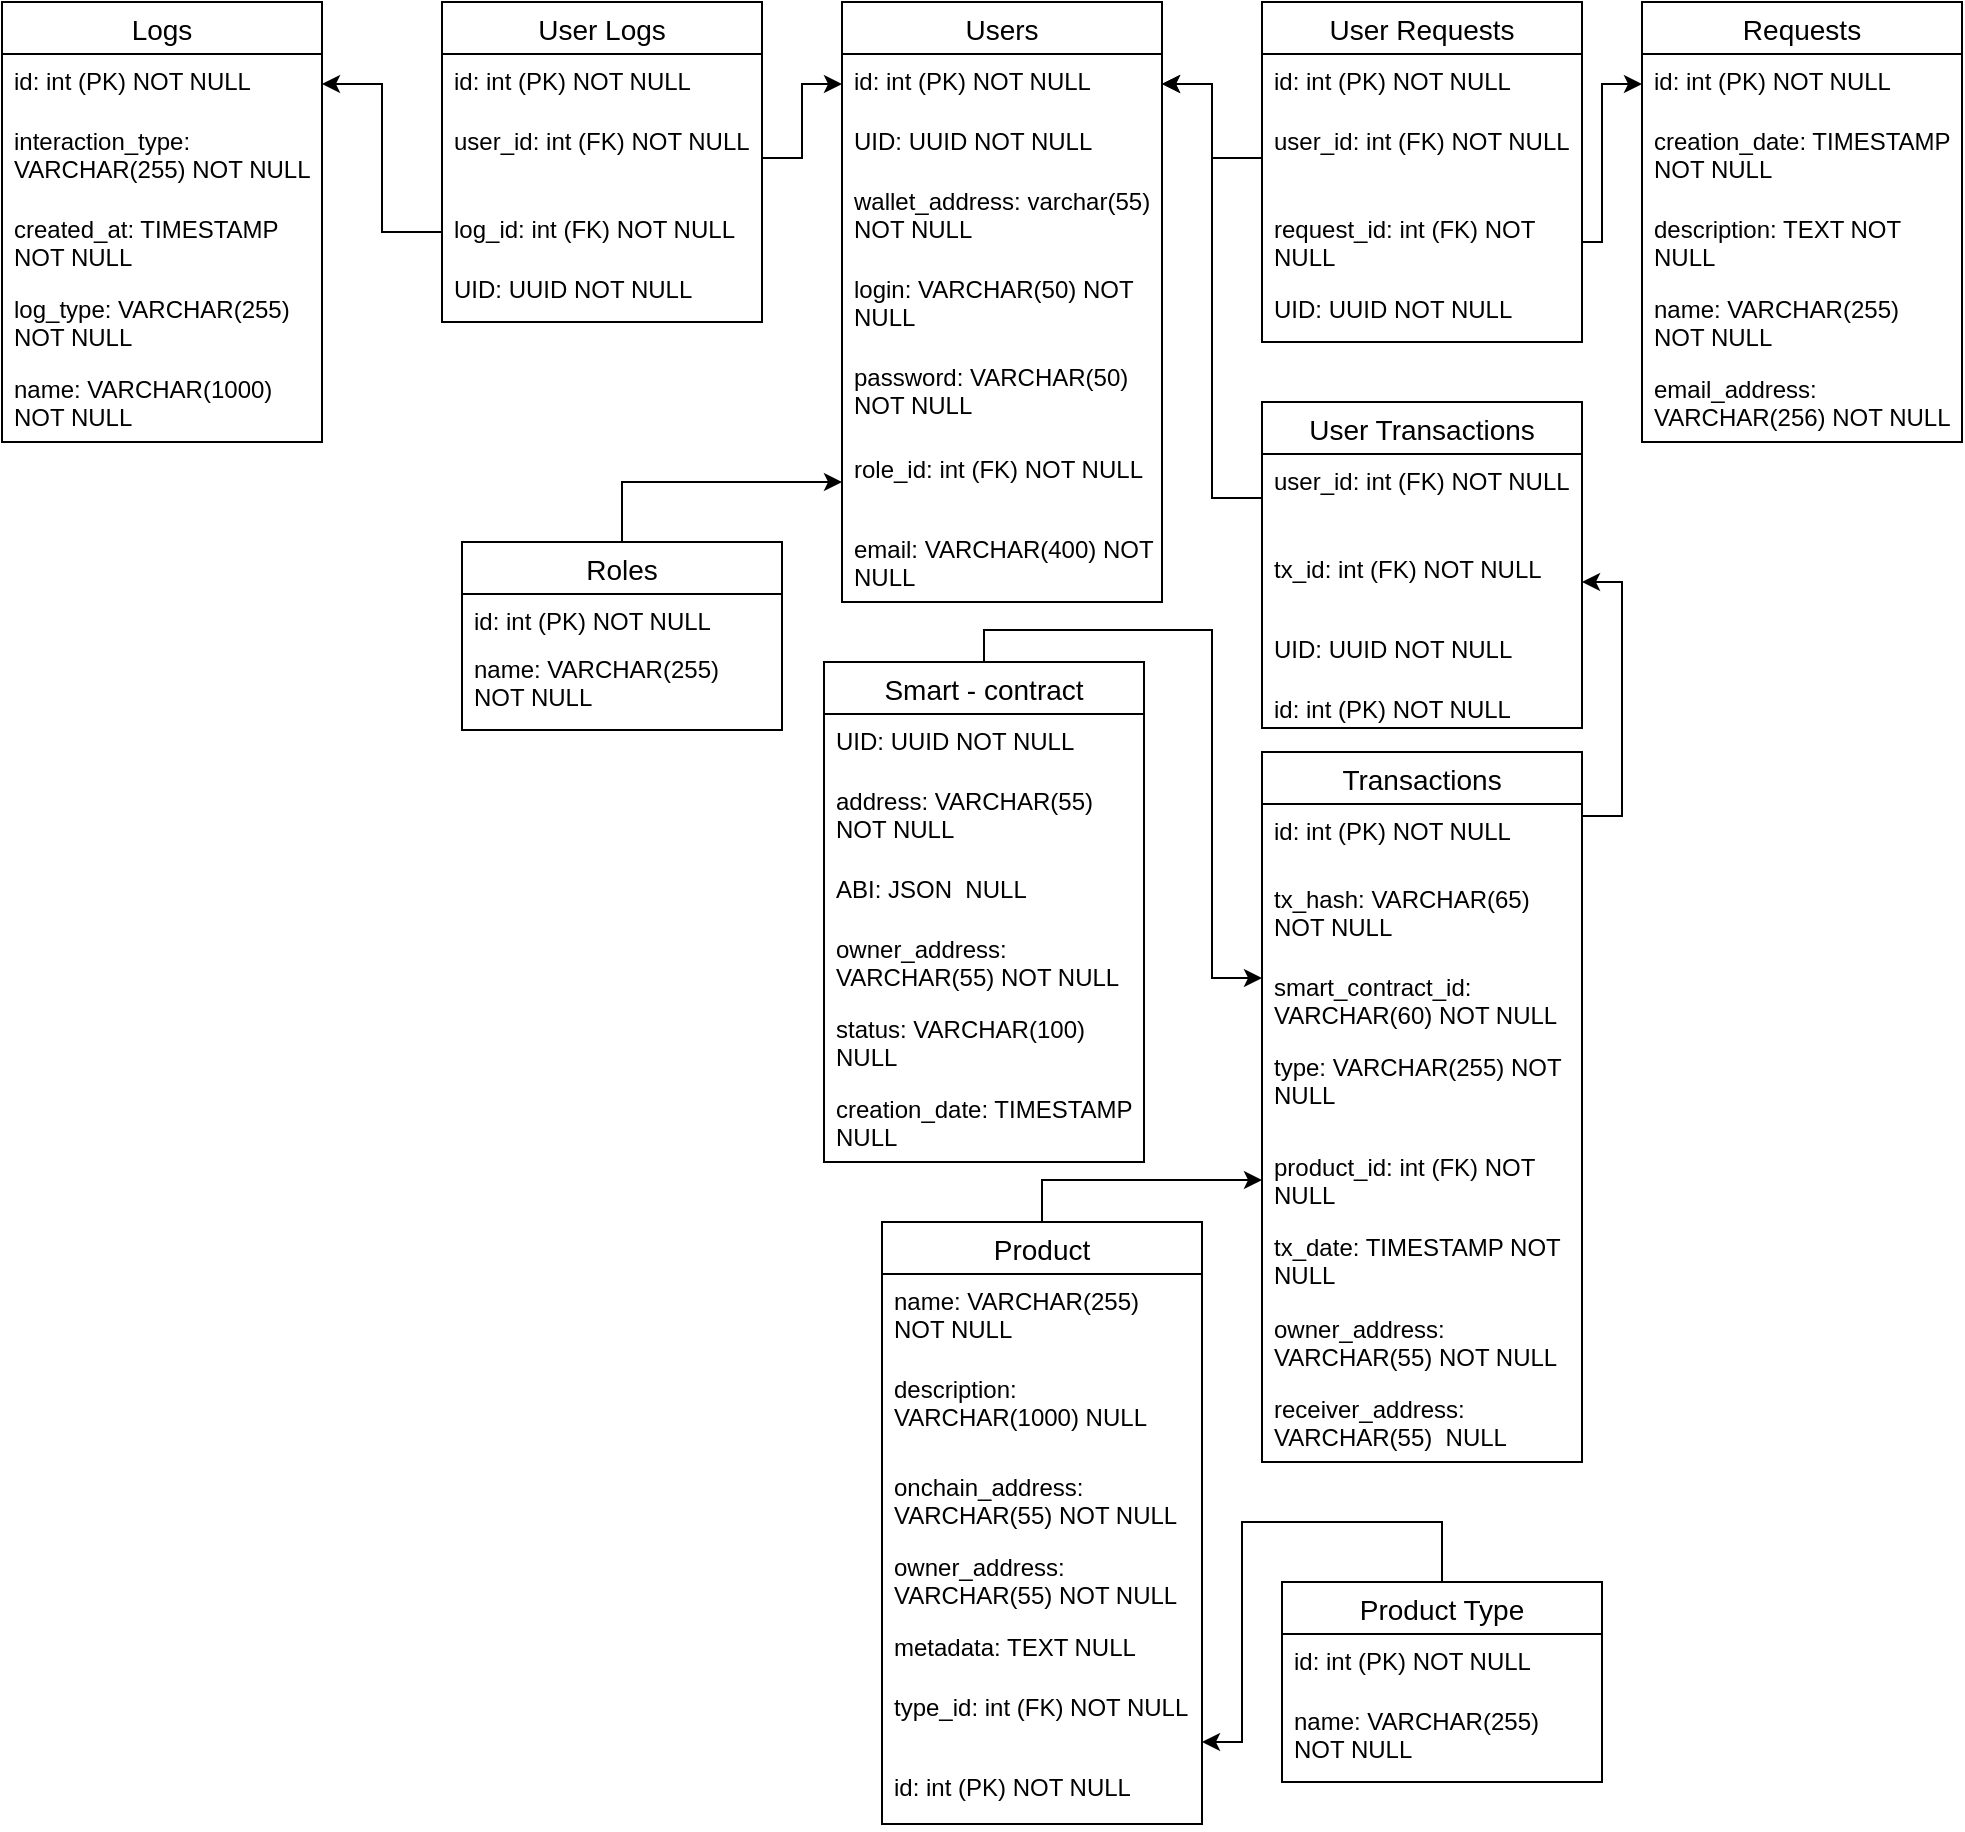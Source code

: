 <mxfile version="24.7.17">
  <diagram name="Page-1" id="ygvEJeif8jtYMkeodKxt">
    <mxGraphModel dx="2250" dy="735" grid="0" gridSize="10" guides="1" tooltips="1" connect="1" arrows="1" fold="1" page="1" pageScale="1" pageWidth="850" pageHeight="1100" math="0" shadow="0">
      <root>
        <mxCell id="0" />
        <mxCell id="1" parent="0" />
        <mxCell id="vk4hDPv6KdDmeWT89cOQ-1" value="Users" style="swimlane;fontStyle=0;childLayout=stackLayout;horizontal=1;startSize=26;horizontalStack=0;resizeParent=1;resizeParentMax=0;resizeLast=0;collapsible=1;marginBottom=0;align=center;fontSize=14;" parent="1" vertex="1">
          <mxGeometry x="290" y="20" width="160" height="300" as="geometry" />
        </mxCell>
        <mxCell id="vk4hDPv6KdDmeWT89cOQ-5" value="id: int (PK) NOT NULL" style="text;strokeColor=none;fillColor=none;spacingLeft=4;spacingRight=4;overflow=hidden;rotatable=0;points=[[0,0.5],[1,0.5]];portConstraint=eastwest;fontSize=12;whiteSpace=wrap;html=1;" parent="vk4hDPv6KdDmeWT89cOQ-1" vertex="1">
          <mxGeometry y="26" width="160" height="30" as="geometry" />
        </mxCell>
        <mxCell id="vk4hDPv6KdDmeWT89cOQ-7" value="UID: UUID NOT NULL" style="text;strokeColor=none;fillColor=none;spacingLeft=4;spacingRight=4;overflow=hidden;rotatable=0;points=[[0,0.5],[1,0.5]];portConstraint=eastwest;fontSize=12;whiteSpace=wrap;html=1;" parent="vk4hDPv6KdDmeWT89cOQ-1" vertex="1">
          <mxGeometry y="56" width="160" height="30" as="geometry" />
        </mxCell>
        <mxCell id="vk4hDPv6KdDmeWT89cOQ-8" value="wallet_address: varchar(55) NOT NULL" style="text;strokeColor=none;fillColor=none;spacingLeft=4;spacingRight=4;overflow=hidden;rotatable=0;points=[[0,0.5],[1,0.5]];portConstraint=eastwest;fontSize=12;whiteSpace=wrap;html=1;" parent="vk4hDPv6KdDmeWT89cOQ-1" vertex="1">
          <mxGeometry y="86" width="160" height="44" as="geometry" />
        </mxCell>
        <mxCell id="vk4hDPv6KdDmeWT89cOQ-2" value="login: VARCHAR(50) NOT NULL" style="text;strokeColor=none;fillColor=none;spacingLeft=4;spacingRight=4;overflow=hidden;rotatable=0;points=[[0,0.5],[1,0.5]];portConstraint=eastwest;fontSize=12;whiteSpace=wrap;html=1;" parent="vk4hDPv6KdDmeWT89cOQ-1" vertex="1">
          <mxGeometry y="130" width="160" height="44" as="geometry" />
        </mxCell>
        <mxCell id="vk4hDPv6KdDmeWT89cOQ-4" value="password: VARCHAR(50) NOT NULL" style="text;strokeColor=none;fillColor=none;spacingLeft=4;spacingRight=4;overflow=hidden;rotatable=0;points=[[0,0.5],[1,0.5]];portConstraint=eastwest;fontSize=12;whiteSpace=wrap;html=1;" parent="vk4hDPv6KdDmeWT89cOQ-1" vertex="1">
          <mxGeometry y="174" width="160" height="46" as="geometry" />
        </mxCell>
        <mxCell id="vk4hDPv6KdDmeWT89cOQ-61" value="role_id: int (FK) NOT NULL" style="text;strokeColor=none;fillColor=none;spacingLeft=4;spacingRight=4;overflow=hidden;rotatable=0;points=[[0,0.5],[1,0.5]];portConstraint=eastwest;fontSize=12;whiteSpace=wrap;html=1;" parent="vk4hDPv6KdDmeWT89cOQ-1" vertex="1">
          <mxGeometry y="220" width="160" height="40" as="geometry" />
        </mxCell>
        <mxCell id="VwnmHqI85IkHsHpauGxc-1" value="email: VARCHAR(400) NOT NULL" style="text;strokeColor=none;fillColor=none;spacingLeft=4;spacingRight=4;overflow=hidden;rotatable=0;points=[[0,0.5],[1,0.5]];portConstraint=eastwest;fontSize=12;whiteSpace=wrap;html=1;" vertex="1" parent="vk4hDPv6KdDmeWT89cOQ-1">
          <mxGeometry y="260" width="160" height="40" as="geometry" />
        </mxCell>
        <mxCell id="vk4hDPv6KdDmeWT89cOQ-66" style="edgeStyle=orthogonalEdgeStyle;rounded=0;orthogonalLoop=1;jettySize=auto;html=1;" parent="1" source="vk4hDPv6KdDmeWT89cOQ-11" target="vk4hDPv6KdDmeWT89cOQ-61" edge="1">
          <mxGeometry relative="1" as="geometry" />
        </mxCell>
        <mxCell id="vk4hDPv6KdDmeWT89cOQ-11" value="Roles" style="swimlane;fontStyle=0;childLayout=stackLayout;horizontal=1;startSize=26;horizontalStack=0;resizeParent=1;resizeParentMax=0;resizeLast=0;collapsible=1;marginBottom=0;align=center;fontSize=14;" parent="1" vertex="1">
          <mxGeometry x="100" y="290" width="160" height="94" as="geometry" />
        </mxCell>
        <mxCell id="vk4hDPv6KdDmeWT89cOQ-12" value="id: int (PK) NOT NULL " style="text;strokeColor=none;fillColor=none;spacingLeft=4;spacingRight=4;overflow=hidden;rotatable=0;points=[[0,0.5],[1,0.5]];portConstraint=eastwest;fontSize=12;whiteSpace=wrap;html=1;" parent="vk4hDPv6KdDmeWT89cOQ-11" vertex="1">
          <mxGeometry y="26" width="160" height="24" as="geometry" />
        </mxCell>
        <mxCell id="vk4hDPv6KdDmeWT89cOQ-53" value="name: VARCHAR(255) NOT NULL" style="text;strokeColor=none;fillColor=none;spacingLeft=4;spacingRight=4;overflow=hidden;rotatable=0;points=[[0,0.5],[1,0.5]];portConstraint=eastwest;fontSize=12;whiteSpace=wrap;html=1;" parent="vk4hDPv6KdDmeWT89cOQ-11" vertex="1">
          <mxGeometry y="50" width="160" height="44" as="geometry" />
        </mxCell>
        <mxCell id="vk4hDPv6KdDmeWT89cOQ-14" value="Transactions" style="swimlane;fontStyle=0;childLayout=stackLayout;horizontal=1;startSize=26;horizontalStack=0;resizeParent=1;resizeParentMax=0;resizeLast=0;collapsible=1;marginBottom=0;align=center;fontSize=14;" parent="1" vertex="1">
          <mxGeometry x="500" y="395" width="160" height="355" as="geometry" />
        </mxCell>
        <mxCell id="vk4hDPv6KdDmeWT89cOQ-15" value="id: int (PK) NOT NULL" style="text;strokeColor=none;fillColor=none;spacingLeft=4;spacingRight=4;overflow=hidden;rotatable=0;points=[[0,0.5],[1,0.5]];portConstraint=eastwest;fontSize=12;whiteSpace=wrap;html=1;" parent="vk4hDPv6KdDmeWT89cOQ-14" vertex="1">
          <mxGeometry y="26" width="160" height="34" as="geometry" />
        </mxCell>
        <mxCell id="vk4hDPv6KdDmeWT89cOQ-89" value="tx_hash: VARCHAR(65) NOT NULL" style="text;strokeColor=none;fillColor=none;spacingLeft=4;spacingRight=4;overflow=hidden;rotatable=0;points=[[0,0.5],[1,0.5]];portConstraint=eastwest;fontSize=12;whiteSpace=wrap;html=1;" parent="vk4hDPv6KdDmeWT89cOQ-14" vertex="1">
          <mxGeometry y="60" width="160" height="44" as="geometry" />
        </mxCell>
        <mxCell id="vk4hDPv6KdDmeWT89cOQ-16" value="smart_contract_id: VARCHAR(60) NOT NULL" style="text;strokeColor=none;fillColor=none;spacingLeft=4;spacingRight=4;overflow=hidden;rotatable=0;points=[[0,0.5],[1,0.5]];portConstraint=eastwest;fontSize=12;whiteSpace=wrap;html=1;" parent="vk4hDPv6KdDmeWT89cOQ-14" vertex="1">
          <mxGeometry y="104" width="160" height="40" as="geometry" />
        </mxCell>
        <mxCell id="vk4hDPv6KdDmeWT89cOQ-17" value="type: VARCHAR(255) NOT NULL" style="text;strokeColor=none;fillColor=none;spacingLeft=4;spacingRight=4;overflow=hidden;rotatable=0;points=[[0,0.5],[1,0.5]];portConstraint=eastwest;fontSize=12;whiteSpace=wrap;html=1;" parent="vk4hDPv6KdDmeWT89cOQ-14" vertex="1">
          <mxGeometry y="144" width="160" height="50" as="geometry" />
        </mxCell>
        <mxCell id="vk4hDPv6KdDmeWT89cOQ-18" value="product_id: int (FK) NOT NULL" style="text;strokeColor=none;fillColor=none;spacingLeft=4;spacingRight=4;overflow=hidden;rotatable=0;points=[[0,0.5],[1,0.5]];portConstraint=eastwest;fontSize=12;whiteSpace=wrap;html=1;" parent="vk4hDPv6KdDmeWT89cOQ-14" vertex="1">
          <mxGeometry y="194" width="160" height="40" as="geometry" />
        </mxCell>
        <mxCell id="vk4hDPv6KdDmeWT89cOQ-19" value="tx_date: TIMESTAMP NOT NULL" style="text;strokeColor=none;fillColor=none;spacingLeft=4;spacingRight=4;overflow=hidden;rotatable=0;points=[[0,0.5],[1,0.5]];portConstraint=eastwest;fontSize=12;whiteSpace=wrap;html=1;" parent="vk4hDPv6KdDmeWT89cOQ-14" vertex="1">
          <mxGeometry y="234" width="160" height="41" as="geometry" />
        </mxCell>
        <mxCell id="vk4hDPv6KdDmeWT89cOQ-20" value="owner_address: VARCHAR(55) NOT NULL" style="text;strokeColor=none;fillColor=none;spacingLeft=4;spacingRight=4;overflow=hidden;rotatable=0;points=[[0,0.5],[1,0.5]];portConstraint=eastwest;fontSize=12;whiteSpace=wrap;html=1;" parent="vk4hDPv6KdDmeWT89cOQ-14" vertex="1">
          <mxGeometry y="275" width="160" height="40" as="geometry" />
        </mxCell>
        <mxCell id="vk4hDPv6KdDmeWT89cOQ-21" value="receiver_address: VARCHAR(55)&amp;nbsp; NULL" style="text;strokeColor=none;fillColor=none;spacingLeft=4;spacingRight=4;overflow=hidden;rotatable=0;points=[[0,0.5],[1,0.5]];portConstraint=eastwest;fontSize=12;whiteSpace=wrap;html=1;" parent="vk4hDPv6KdDmeWT89cOQ-14" vertex="1">
          <mxGeometry y="315" width="160" height="40" as="geometry" />
        </mxCell>
        <mxCell id="vk4hDPv6KdDmeWT89cOQ-102" style="edgeStyle=orthogonalEdgeStyle;rounded=0;orthogonalLoop=1;jettySize=auto;html=1;" parent="1" source="vk4hDPv6KdDmeWT89cOQ-23" target="vk4hDPv6KdDmeWT89cOQ-18" edge="1">
          <mxGeometry relative="1" as="geometry" />
        </mxCell>
        <mxCell id="vk4hDPv6KdDmeWT89cOQ-23" value="Product" style="swimlane;fontStyle=0;childLayout=stackLayout;horizontal=1;startSize=26;horizontalStack=0;resizeParent=1;resizeParentMax=0;resizeLast=0;collapsible=1;marginBottom=0;align=center;fontSize=14;" parent="1" vertex="1">
          <mxGeometry x="310" y="630" width="160" height="301" as="geometry" />
        </mxCell>
        <mxCell id="vk4hDPv6KdDmeWT89cOQ-25" value="name: VARCHAR(255) NOT NULL" style="text;strokeColor=none;fillColor=none;spacingLeft=4;spacingRight=4;overflow=hidden;rotatable=0;points=[[0,0.5],[1,0.5]];portConstraint=eastwest;fontSize=12;whiteSpace=wrap;html=1;" parent="vk4hDPv6KdDmeWT89cOQ-23" vertex="1">
          <mxGeometry y="26" width="160" height="44" as="geometry" />
        </mxCell>
        <mxCell id="vk4hDPv6KdDmeWT89cOQ-27" value="description: VARCHAR(1000) NULL" style="text;strokeColor=none;fillColor=none;spacingLeft=4;spacingRight=4;overflow=hidden;rotatable=0;points=[[0,0.5],[1,0.5]];portConstraint=eastwest;fontSize=12;whiteSpace=wrap;html=1;" parent="vk4hDPv6KdDmeWT89cOQ-23" vertex="1">
          <mxGeometry y="70" width="160" height="49" as="geometry" />
        </mxCell>
        <mxCell id="vk4hDPv6KdDmeWT89cOQ-28" value="onchain_address: VARCHAR(55) NOT NULL" style="text;strokeColor=none;fillColor=none;spacingLeft=4;spacingRight=4;overflow=hidden;rotatable=0;points=[[0,0.5],[1,0.5]];portConstraint=eastwest;fontSize=12;whiteSpace=wrap;html=1;" parent="vk4hDPv6KdDmeWT89cOQ-23" vertex="1">
          <mxGeometry y="119" width="160" height="40" as="geometry" />
        </mxCell>
        <mxCell id="vk4hDPv6KdDmeWT89cOQ-29" value="owner_address: VARCHAR(55) NOT NULL" style="text;strokeColor=none;fillColor=none;spacingLeft=4;spacingRight=4;overflow=hidden;rotatable=0;points=[[0,0.5],[1,0.5]];portConstraint=eastwest;fontSize=12;whiteSpace=wrap;html=1;" parent="vk4hDPv6KdDmeWT89cOQ-23" vertex="1">
          <mxGeometry y="159" width="160" height="40" as="geometry" />
        </mxCell>
        <mxCell id="vk4hDPv6KdDmeWT89cOQ-30" value="metadata: TEXT NULL" style="text;strokeColor=none;fillColor=none;spacingLeft=4;spacingRight=4;overflow=hidden;rotatable=0;points=[[0,0.5],[1,0.5]];portConstraint=eastwest;fontSize=12;whiteSpace=wrap;html=1;" parent="vk4hDPv6KdDmeWT89cOQ-23" vertex="1">
          <mxGeometry y="199" width="160" height="30" as="geometry" />
        </mxCell>
        <mxCell id="vk4hDPv6KdDmeWT89cOQ-26" value="type_id: int (FK) NOT NULL" style="text;strokeColor=none;fillColor=none;spacingLeft=4;spacingRight=4;overflow=hidden;rotatable=0;points=[[0,0.5],[1,0.5]];portConstraint=eastwest;fontSize=12;whiteSpace=wrap;html=1;" parent="vk4hDPv6KdDmeWT89cOQ-23" vertex="1">
          <mxGeometry y="229" width="160" height="40" as="geometry" />
        </mxCell>
        <mxCell id="1V5xZsHOr_TcBm8M5MlK-1" value="id: int (PK) NOT NULL" style="text;strokeColor=none;fillColor=none;spacingLeft=4;spacingRight=4;overflow=hidden;rotatable=0;points=[[0,0.5],[1,0.5]];portConstraint=eastwest;fontSize=12;whiteSpace=wrap;html=1;" parent="vk4hDPv6KdDmeWT89cOQ-23" vertex="1">
          <mxGeometry y="269" width="160" height="32" as="geometry" />
        </mxCell>
        <mxCell id="vk4hDPv6KdDmeWT89cOQ-105" style="edgeStyle=orthogonalEdgeStyle;rounded=0;orthogonalLoop=1;jettySize=auto;html=1;" parent="1" source="vk4hDPv6KdDmeWT89cOQ-32" target="vk4hDPv6KdDmeWT89cOQ-26" edge="1">
          <mxGeometry relative="1" as="geometry">
            <Array as="points">
              <mxPoint x="590" y="780" />
              <mxPoint x="490" y="780" />
              <mxPoint x="490" y="890" />
            </Array>
          </mxGeometry>
        </mxCell>
        <mxCell id="vk4hDPv6KdDmeWT89cOQ-32" value="Product Type" style="swimlane;fontStyle=0;childLayout=stackLayout;horizontal=1;startSize=26;horizontalStack=0;resizeParent=1;resizeParentMax=0;resizeLast=0;collapsible=1;marginBottom=0;align=center;fontSize=14;" parent="1" vertex="1">
          <mxGeometry x="510" y="810" width="160" height="100" as="geometry" />
        </mxCell>
        <mxCell id="vk4hDPv6KdDmeWT89cOQ-33" value="id: int (PK) NOT NULL" style="text;strokeColor=none;fillColor=none;spacingLeft=4;spacingRight=4;overflow=hidden;rotatable=0;points=[[0,0.5],[1,0.5]];portConstraint=eastwest;fontSize=12;whiteSpace=wrap;html=1;" parent="vk4hDPv6KdDmeWT89cOQ-32" vertex="1">
          <mxGeometry y="26" width="160" height="30" as="geometry" />
        </mxCell>
        <mxCell id="vk4hDPv6KdDmeWT89cOQ-55" value="name: VARCHAR(255) NOT NULL" style="text;strokeColor=none;fillColor=none;spacingLeft=4;spacingRight=4;overflow=hidden;rotatable=0;points=[[0,0.5],[1,0.5]];portConstraint=eastwest;fontSize=12;whiteSpace=wrap;html=1;" parent="vk4hDPv6KdDmeWT89cOQ-32" vertex="1">
          <mxGeometry y="56" width="160" height="44" as="geometry" />
        </mxCell>
        <mxCell id="vk4hDPv6KdDmeWT89cOQ-106" style="edgeStyle=orthogonalEdgeStyle;rounded=0;orthogonalLoop=1;jettySize=auto;html=1;" parent="1" source="vk4hDPv6KdDmeWT89cOQ-35" target="vk4hDPv6KdDmeWT89cOQ-16" edge="1">
          <mxGeometry relative="1" as="geometry">
            <Array as="points">
              <mxPoint x="361" y="334" />
              <mxPoint x="475" y="334" />
              <mxPoint x="475" y="508" />
            </Array>
          </mxGeometry>
        </mxCell>
        <mxCell id="vk4hDPv6KdDmeWT89cOQ-35" value="Smart - contract" style="swimlane;fontStyle=0;childLayout=stackLayout;horizontal=1;startSize=26;horizontalStack=0;resizeParent=1;resizeParentMax=0;resizeLast=0;collapsible=1;marginBottom=0;align=center;fontSize=14;" parent="1" vertex="1">
          <mxGeometry x="281" y="350" width="160" height="250" as="geometry" />
        </mxCell>
        <mxCell id="vk4hDPv6KdDmeWT89cOQ-36" value="UID: UUID NOT NULL" style="text;strokeColor=none;fillColor=none;spacingLeft=4;spacingRight=4;overflow=hidden;rotatable=0;points=[[0,0.5],[1,0.5]];portConstraint=eastwest;fontSize=12;whiteSpace=wrap;html=1;" parent="vk4hDPv6KdDmeWT89cOQ-35" vertex="1">
          <mxGeometry y="26" width="160" height="30" as="geometry" />
        </mxCell>
        <mxCell id="vk4hDPv6KdDmeWT89cOQ-37" value="address: VARCHAR(55) NOT NULL" style="text;strokeColor=none;fillColor=none;spacingLeft=4;spacingRight=4;overflow=hidden;rotatable=0;points=[[0,0.5],[1,0.5]];portConstraint=eastwest;fontSize=12;whiteSpace=wrap;html=1;" parent="vk4hDPv6KdDmeWT89cOQ-35" vertex="1">
          <mxGeometry y="56" width="160" height="44" as="geometry" />
        </mxCell>
        <mxCell id="vk4hDPv6KdDmeWT89cOQ-38" value="ABI: JSON&amp;nbsp; NULL" style="text;strokeColor=none;fillColor=none;spacingLeft=4;spacingRight=4;overflow=hidden;rotatable=0;points=[[0,0.5],[1,0.5]];portConstraint=eastwest;fontSize=12;whiteSpace=wrap;html=1;" parent="vk4hDPv6KdDmeWT89cOQ-35" vertex="1">
          <mxGeometry y="100" width="160" height="30" as="geometry" />
        </mxCell>
        <mxCell id="vk4hDPv6KdDmeWT89cOQ-39" value="owner_address: VARCHAR(55) NOT NULL" style="text;strokeColor=none;fillColor=none;spacingLeft=4;spacingRight=4;overflow=hidden;rotatable=0;points=[[0,0.5],[1,0.5]];portConstraint=eastwest;fontSize=12;whiteSpace=wrap;html=1;" parent="vk4hDPv6KdDmeWT89cOQ-35" vertex="1">
          <mxGeometry y="130" width="160" height="40" as="geometry" />
        </mxCell>
        <mxCell id="vk4hDPv6KdDmeWT89cOQ-40" value="status: VARCHAR(100) NULL" style="text;strokeColor=none;fillColor=none;spacingLeft=4;spacingRight=4;overflow=hidden;rotatable=0;points=[[0,0.5],[1,0.5]];portConstraint=eastwest;fontSize=12;whiteSpace=wrap;html=1;" parent="vk4hDPv6KdDmeWT89cOQ-35" vertex="1">
          <mxGeometry y="170" width="160" height="40" as="geometry" />
        </mxCell>
        <mxCell id="vk4hDPv6KdDmeWT89cOQ-41" value="creation_date: TIMESTAMP NULL" style="text;strokeColor=none;fillColor=none;spacingLeft=4;spacingRight=4;overflow=hidden;rotatable=0;points=[[0,0.5],[1,0.5]];portConstraint=eastwest;fontSize=12;whiteSpace=wrap;html=1;" parent="vk4hDPv6KdDmeWT89cOQ-35" vertex="1">
          <mxGeometry y="210" width="160" height="40" as="geometry" />
        </mxCell>
        <mxCell id="vk4hDPv6KdDmeWT89cOQ-43" value="Requests" style="swimlane;fontStyle=0;childLayout=stackLayout;horizontal=1;startSize=26;horizontalStack=0;resizeParent=1;resizeParentMax=0;resizeLast=0;collapsible=1;marginBottom=0;align=center;fontSize=14;" parent="1" vertex="1">
          <mxGeometry x="690" y="20" width="160" height="220" as="geometry" />
        </mxCell>
        <mxCell id="vk4hDPv6KdDmeWT89cOQ-44" value="id: int (PK) NOT NULL" style="text;strokeColor=none;fillColor=none;spacingLeft=4;spacingRight=4;overflow=hidden;rotatable=0;points=[[0,0.5],[1,0.5]];portConstraint=eastwest;fontSize=12;whiteSpace=wrap;html=1;" parent="vk4hDPv6KdDmeWT89cOQ-43" vertex="1">
          <mxGeometry y="26" width="160" height="30" as="geometry" />
        </mxCell>
        <mxCell id="vk4hDPv6KdDmeWT89cOQ-45" value="creation_date: TIMESTAMP NOT NULL" style="text;strokeColor=none;fillColor=none;spacingLeft=4;spacingRight=4;overflow=hidden;rotatable=0;points=[[0,0.5],[1,0.5]];portConstraint=eastwest;fontSize=12;whiteSpace=wrap;html=1;" parent="vk4hDPv6KdDmeWT89cOQ-43" vertex="1">
          <mxGeometry y="56" width="160" height="44" as="geometry" />
        </mxCell>
        <mxCell id="vk4hDPv6KdDmeWT89cOQ-46" value="description: TEXT NOT NULL" style="text;strokeColor=none;fillColor=none;spacingLeft=4;spacingRight=4;overflow=hidden;rotatable=0;points=[[0,0.5],[1,0.5]];portConstraint=eastwest;fontSize=12;whiteSpace=wrap;html=1;" parent="vk4hDPv6KdDmeWT89cOQ-43" vertex="1">
          <mxGeometry y="100" width="160" height="40" as="geometry" />
        </mxCell>
        <mxCell id="vk4hDPv6KdDmeWT89cOQ-54" value="name: VARCHAR(255) NOT NULL" style="text;strokeColor=none;fillColor=none;spacingLeft=4;spacingRight=4;overflow=hidden;rotatable=0;points=[[0,0.5],[1,0.5]];portConstraint=eastwest;fontSize=12;whiteSpace=wrap;html=1;" parent="vk4hDPv6KdDmeWT89cOQ-43" vertex="1">
          <mxGeometry y="140" width="160" height="40" as="geometry" />
        </mxCell>
        <mxCell id="vk4hDPv6KdDmeWT89cOQ-81" value="email_address: VARCHAR(256) NOT NULL" style="text;strokeColor=none;fillColor=none;spacingLeft=4;spacingRight=4;overflow=hidden;rotatable=0;points=[[0,0.5],[1,0.5]];portConstraint=eastwest;fontSize=12;whiteSpace=wrap;html=1;" parent="vk4hDPv6KdDmeWT89cOQ-43" vertex="1">
          <mxGeometry y="180" width="160" height="40" as="geometry" />
        </mxCell>
        <mxCell id="vk4hDPv6KdDmeWT89cOQ-47" value="Logs" style="swimlane;fontStyle=0;childLayout=stackLayout;horizontal=1;startSize=26;horizontalStack=0;resizeParent=1;resizeParentMax=0;resizeLast=0;collapsible=1;marginBottom=0;align=center;fontSize=14;" parent="1" vertex="1">
          <mxGeometry x="-130" y="20" width="160" height="220" as="geometry" />
        </mxCell>
        <mxCell id="vk4hDPv6KdDmeWT89cOQ-48" value="id: int (PK) NOT NULL" style="text;strokeColor=none;fillColor=none;spacingLeft=4;spacingRight=4;overflow=hidden;rotatable=0;points=[[0,0.5],[1,0.5]];portConstraint=eastwest;fontSize=12;whiteSpace=wrap;html=1;" parent="vk4hDPv6KdDmeWT89cOQ-47" vertex="1">
          <mxGeometry y="26" width="160" height="30" as="geometry" />
        </mxCell>
        <mxCell id="vk4hDPv6KdDmeWT89cOQ-49" value="interaction_type: VARCHAR(255) NOT NULL" style="text;strokeColor=none;fillColor=none;spacingLeft=4;spacingRight=4;overflow=hidden;rotatable=0;points=[[0,0.5],[1,0.5]];portConstraint=eastwest;fontSize=12;whiteSpace=wrap;html=1;" parent="vk4hDPv6KdDmeWT89cOQ-47" vertex="1">
          <mxGeometry y="56" width="160" height="44" as="geometry" />
        </mxCell>
        <mxCell id="vk4hDPv6KdDmeWT89cOQ-50" value="created_at: TIMESTAMP NOT NULL" style="text;strokeColor=none;fillColor=none;spacingLeft=4;spacingRight=4;overflow=hidden;rotatable=0;points=[[0,0.5],[1,0.5]];portConstraint=eastwest;fontSize=12;whiteSpace=wrap;html=1;" parent="vk4hDPv6KdDmeWT89cOQ-47" vertex="1">
          <mxGeometry y="100" width="160" height="40" as="geometry" />
        </mxCell>
        <mxCell id="vk4hDPv6KdDmeWT89cOQ-51" value="log_type: VARCHAR(255) NOT NULL" style="text;strokeColor=none;fillColor=none;spacingLeft=4;spacingRight=4;overflow=hidden;rotatable=0;points=[[0,0.5],[1,0.5]];portConstraint=eastwest;fontSize=12;whiteSpace=wrap;html=1;" parent="vk4hDPv6KdDmeWT89cOQ-47" vertex="1">
          <mxGeometry y="140" width="160" height="40" as="geometry" />
        </mxCell>
        <mxCell id="vk4hDPv6KdDmeWT89cOQ-57" value="name: VARCHAR(1000) NOT NULL" style="text;strokeColor=none;fillColor=none;spacingLeft=4;spacingRight=4;overflow=hidden;rotatable=0;points=[[0,0.5],[1,0.5]];portConstraint=eastwest;fontSize=12;whiteSpace=wrap;html=1;" parent="vk4hDPv6KdDmeWT89cOQ-47" vertex="1">
          <mxGeometry y="180" width="160" height="40" as="geometry" />
        </mxCell>
        <mxCell id="vk4hDPv6KdDmeWT89cOQ-68" value="User Logs" style="swimlane;fontStyle=0;childLayout=stackLayout;horizontal=1;startSize=26;horizontalStack=0;resizeParent=1;resizeParentMax=0;resizeLast=0;collapsible=1;marginBottom=0;align=center;fontSize=14;" parent="1" vertex="1">
          <mxGeometry x="90" y="20" width="160" height="160" as="geometry" />
        </mxCell>
        <mxCell id="vk4hDPv6KdDmeWT89cOQ-69" value="id: int (PK) NOT NULL" style="text;strokeColor=none;fillColor=none;spacingLeft=4;spacingRight=4;overflow=hidden;rotatable=0;points=[[0,0.5],[1,0.5]];portConstraint=eastwest;fontSize=12;whiteSpace=wrap;html=1;" parent="vk4hDPv6KdDmeWT89cOQ-68" vertex="1">
          <mxGeometry y="26" width="160" height="30" as="geometry" />
        </mxCell>
        <mxCell id="vk4hDPv6KdDmeWT89cOQ-70" value="user_id: int (FK) NOT NULL" style="text;strokeColor=none;fillColor=none;spacingLeft=4;spacingRight=4;overflow=hidden;rotatable=0;points=[[0,0.5],[1,0.5]];portConstraint=eastwest;fontSize=12;whiteSpace=wrap;html=1;" parent="vk4hDPv6KdDmeWT89cOQ-68" vertex="1">
          <mxGeometry y="56" width="160" height="44" as="geometry" />
        </mxCell>
        <mxCell id="vk4hDPv6KdDmeWT89cOQ-71" value="log_id: int (FK) NOT NULL" style="text;strokeColor=none;fillColor=none;spacingLeft=4;spacingRight=4;overflow=hidden;rotatable=0;points=[[0,0.5],[1,0.5]];portConstraint=eastwest;fontSize=12;whiteSpace=wrap;html=1;" parent="vk4hDPv6KdDmeWT89cOQ-68" vertex="1">
          <mxGeometry y="100" width="160" height="30" as="geometry" />
        </mxCell>
        <mxCell id="vk4hDPv6KdDmeWT89cOQ-75" value="UID: UUID NOT NULL" style="text;strokeColor=none;fillColor=none;spacingLeft=4;spacingRight=4;overflow=hidden;rotatable=0;points=[[0,0.5],[1,0.5]];portConstraint=eastwest;fontSize=12;whiteSpace=wrap;html=1;" parent="vk4hDPv6KdDmeWT89cOQ-68" vertex="1">
          <mxGeometry y="130" width="160" height="30" as="geometry" />
        </mxCell>
        <mxCell id="vk4hDPv6KdDmeWT89cOQ-73" style="edgeStyle=orthogonalEdgeStyle;rounded=0;orthogonalLoop=1;jettySize=auto;html=1;" parent="1" source="vk4hDPv6KdDmeWT89cOQ-70" target="vk4hDPv6KdDmeWT89cOQ-5" edge="1">
          <mxGeometry relative="1" as="geometry" />
        </mxCell>
        <mxCell id="vk4hDPv6KdDmeWT89cOQ-74" style="edgeStyle=orthogonalEdgeStyle;rounded=0;orthogonalLoop=1;jettySize=auto;html=1;" parent="1" source="vk4hDPv6KdDmeWT89cOQ-71" target="vk4hDPv6KdDmeWT89cOQ-48" edge="1">
          <mxGeometry relative="1" as="geometry" />
        </mxCell>
        <mxCell id="vk4hDPv6KdDmeWT89cOQ-76" value="User Requests" style="swimlane;fontStyle=0;childLayout=stackLayout;horizontal=1;startSize=26;horizontalStack=0;resizeParent=1;resizeParentMax=0;resizeLast=0;collapsible=1;marginBottom=0;align=center;fontSize=14;" parent="1" vertex="1">
          <mxGeometry x="500" y="20" width="160" height="170" as="geometry" />
        </mxCell>
        <mxCell id="vk4hDPv6KdDmeWT89cOQ-77" value="id: int (PK) NOT NULL" style="text;strokeColor=none;fillColor=none;spacingLeft=4;spacingRight=4;overflow=hidden;rotatable=0;points=[[0,0.5],[1,0.5]];portConstraint=eastwest;fontSize=12;whiteSpace=wrap;html=1;" parent="vk4hDPv6KdDmeWT89cOQ-76" vertex="1">
          <mxGeometry y="26" width="160" height="30" as="geometry" />
        </mxCell>
        <mxCell id="vk4hDPv6KdDmeWT89cOQ-78" value="user_id: int (FK) NOT NULL" style="text;strokeColor=none;fillColor=none;spacingLeft=4;spacingRight=4;overflow=hidden;rotatable=0;points=[[0,0.5],[1,0.5]];portConstraint=eastwest;fontSize=12;whiteSpace=wrap;html=1;" parent="vk4hDPv6KdDmeWT89cOQ-76" vertex="1">
          <mxGeometry y="56" width="160" height="44" as="geometry" />
        </mxCell>
        <mxCell id="vk4hDPv6KdDmeWT89cOQ-79" value="request_id: int (FK) NOT NULL" style="text;strokeColor=none;fillColor=none;spacingLeft=4;spacingRight=4;overflow=hidden;rotatable=0;points=[[0,0.5],[1,0.5]];portConstraint=eastwest;fontSize=12;whiteSpace=wrap;html=1;" parent="vk4hDPv6KdDmeWT89cOQ-76" vertex="1">
          <mxGeometry y="100" width="160" height="40" as="geometry" />
        </mxCell>
        <mxCell id="vk4hDPv6KdDmeWT89cOQ-80" value="UID: UUID NOT NULL" style="text;strokeColor=none;fillColor=none;spacingLeft=4;spacingRight=4;overflow=hidden;rotatable=0;points=[[0,0.5],[1,0.5]];portConstraint=eastwest;fontSize=12;whiteSpace=wrap;html=1;" parent="vk4hDPv6KdDmeWT89cOQ-76" vertex="1">
          <mxGeometry y="140" width="160" height="30" as="geometry" />
        </mxCell>
        <mxCell id="vk4hDPv6KdDmeWT89cOQ-82" style="edgeStyle=orthogonalEdgeStyle;rounded=0;orthogonalLoop=1;jettySize=auto;html=1;" parent="1" source="vk4hDPv6KdDmeWT89cOQ-78" target="vk4hDPv6KdDmeWT89cOQ-5" edge="1">
          <mxGeometry relative="1" as="geometry" />
        </mxCell>
        <mxCell id="vk4hDPv6KdDmeWT89cOQ-83" style="edgeStyle=orthogonalEdgeStyle;rounded=0;orthogonalLoop=1;jettySize=auto;html=1;" parent="1" source="vk4hDPv6KdDmeWT89cOQ-79" target="vk4hDPv6KdDmeWT89cOQ-44" edge="1">
          <mxGeometry relative="1" as="geometry">
            <Array as="points">
              <mxPoint x="670" y="140" />
              <mxPoint x="670" y="61" />
            </Array>
          </mxGeometry>
        </mxCell>
        <mxCell id="vk4hDPv6KdDmeWT89cOQ-95" value="User Transactions" style="swimlane;fontStyle=0;childLayout=stackLayout;horizontal=1;startSize=26;horizontalStack=0;resizeParent=1;resizeParentMax=0;resizeLast=0;collapsible=1;marginBottom=0;align=center;fontSize=14;" parent="1" vertex="1">
          <mxGeometry x="500" y="220" width="160" height="163" as="geometry" />
        </mxCell>
        <mxCell id="vk4hDPv6KdDmeWT89cOQ-96" value="user_id: int (FK) NOT NULL" style="text;strokeColor=none;fillColor=none;spacingLeft=4;spacingRight=4;overflow=hidden;rotatable=0;points=[[0,0.5],[1,0.5]];portConstraint=eastwest;fontSize=12;whiteSpace=wrap;html=1;" parent="vk4hDPv6KdDmeWT89cOQ-95" vertex="1">
          <mxGeometry y="26" width="160" height="44" as="geometry" />
        </mxCell>
        <mxCell id="vk4hDPv6KdDmeWT89cOQ-97" value="tx_id: int (FK) NOT NULL" style="text;strokeColor=none;fillColor=none;spacingLeft=4;spacingRight=4;overflow=hidden;rotatable=0;points=[[0,0.5],[1,0.5]];portConstraint=eastwest;fontSize=12;whiteSpace=wrap;html=1;" parent="vk4hDPv6KdDmeWT89cOQ-95" vertex="1">
          <mxGeometry y="70" width="160" height="40" as="geometry" />
        </mxCell>
        <mxCell id="vk4hDPv6KdDmeWT89cOQ-98" value="UID: UUID NOT NULL" style="text;strokeColor=none;fillColor=none;spacingLeft=4;spacingRight=4;overflow=hidden;rotatable=0;points=[[0,0.5],[1,0.5]];portConstraint=eastwest;fontSize=12;whiteSpace=wrap;html=1;" parent="vk4hDPv6KdDmeWT89cOQ-95" vertex="1">
          <mxGeometry y="110" width="160" height="30" as="geometry" />
        </mxCell>
        <mxCell id="w98Qv0mU3PLyvpsOS6Tp-2" value="id: int (PK) NOT NULL" style="text;strokeColor=none;fillColor=none;spacingLeft=4;spacingRight=4;overflow=hidden;rotatable=0;points=[[0,0.5],[1,0.5]];portConstraint=eastwest;fontSize=12;whiteSpace=wrap;html=1;" parent="vk4hDPv6KdDmeWT89cOQ-95" vertex="1">
          <mxGeometry y="140" width="160" height="23" as="geometry" />
        </mxCell>
        <mxCell id="vk4hDPv6KdDmeWT89cOQ-100" style="edgeStyle=orthogonalEdgeStyle;rounded=0;orthogonalLoop=1;jettySize=auto;html=1;entryX=1;entryY=0.5;entryDx=0;entryDy=0;" parent="1" source="vk4hDPv6KdDmeWT89cOQ-96" target="vk4hDPv6KdDmeWT89cOQ-5" edge="1">
          <mxGeometry relative="1" as="geometry" />
        </mxCell>
        <mxCell id="vk4hDPv6KdDmeWT89cOQ-107" style="edgeStyle=orthogonalEdgeStyle;rounded=0;orthogonalLoop=1;jettySize=auto;html=1;entryX=1;entryY=0.5;entryDx=0;entryDy=0;" parent="1" source="vk4hDPv6KdDmeWT89cOQ-15" target="vk4hDPv6KdDmeWT89cOQ-97" edge="1">
          <mxGeometry relative="1" as="geometry">
            <Array as="points">
              <mxPoint x="680" y="427" />
              <mxPoint x="680" y="310" />
            </Array>
          </mxGeometry>
        </mxCell>
      </root>
    </mxGraphModel>
  </diagram>
</mxfile>
